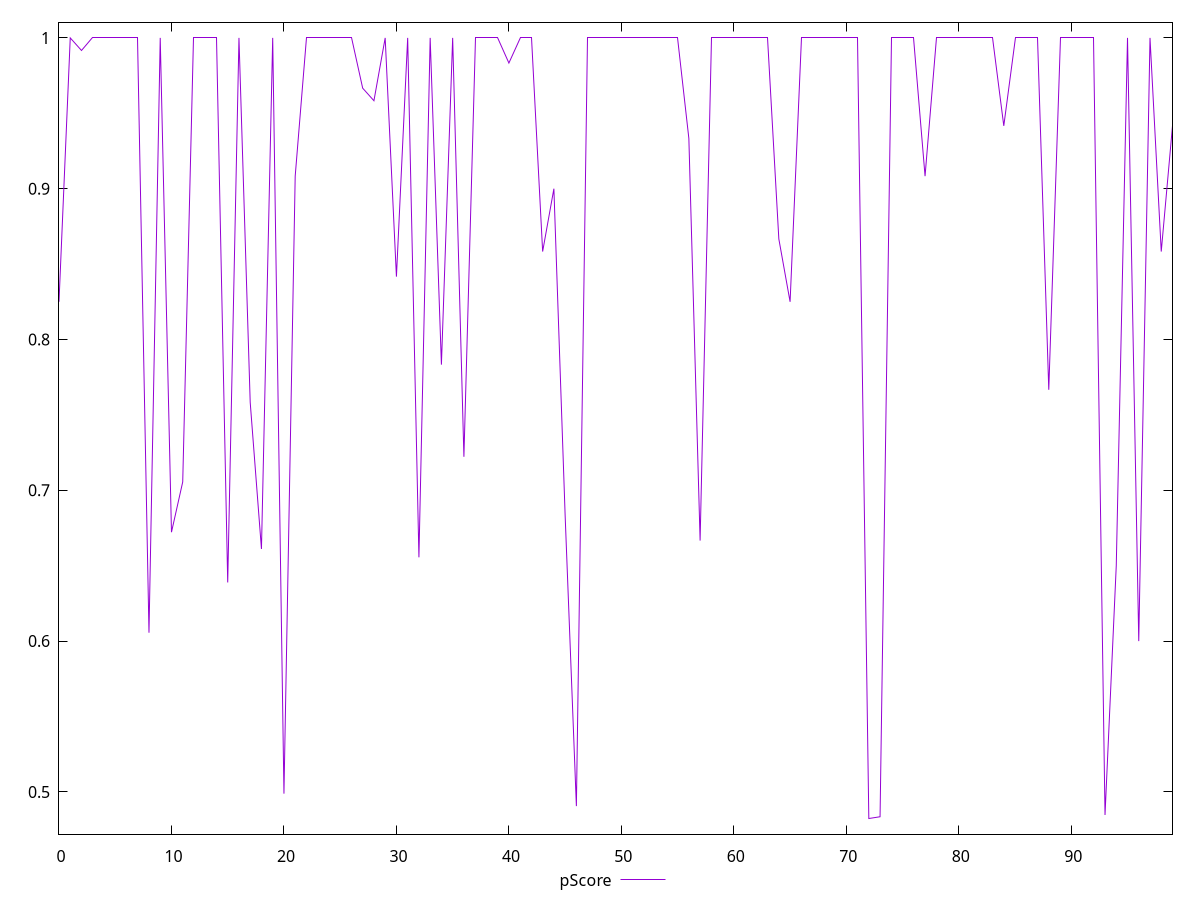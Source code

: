reset

$pScore <<EOF
0 0.825
1 1
2 0.9916666666666667
3 1
4 1
5 1
6 1
7 1
8 0.6055555555555556
9 1
10 0.6722222222222223
11 0.7055555555555556
12 1
13 1
14 1
15 0.6388888888888888
16 1
17 0.7583333333333333
18 0.6611111111111111
19 1
20 0.4988235294117647
21 0.9083333333333333
22 1
23 1
24 1
25 1
26 1
27 0.9666666666666667
28 0.9583333333333334
29 1
30 0.8416666666666667
31 1
32 0.6555555555555556
33 1
34 0.7833333333333333
35 1
36 0.7222222222222222
37 1
38 1
39 1
40 0.9833333333333333
41 1
42 1
43 0.8583333333333334
44 0.9
45 0.6833333333333333
46 0.49058823529411766
47 1
48 1
49 1
50 1
51 1
52 1
53 1
54 1
55 1
56 0.9333333333333333
57 0.6666666666666666
58 1
59 1
60 1
61 1
62 1
63 1
64 0.8666666666666667
65 0.825
66 1
67 1
68 1
69 1
70 1
71 1
72 0.4823529411764706
73 0.4835294117647059
74 1
75 1
76 1
77 0.9083333333333333
78 1
79 1
80 1
81 1
82 1
83 1
84 0.9416666666666667
85 1
86 1
87 1
88 0.7666666666666666
89 1
90 1
91 1
92 1
93 0.48470588235294115
94 0.65
95 1
96 0.6
97 1
98 0.8583333333333334
99 0.9416666666666667
EOF

set key outside below
set xrange [0:99]
set yrange [0.47200000000000003:1.0103529411764707]
set trange [0.47200000000000003:1.0103529411764707]
set terminal svg size 640, 500 enhanced background rgb 'white'
set output "report_00015_2021-02-09T16-11-33.973Z/uses-http2/samples/pages+cached/pScore/values.svg"

plot $pScore title "pScore" with line

reset
